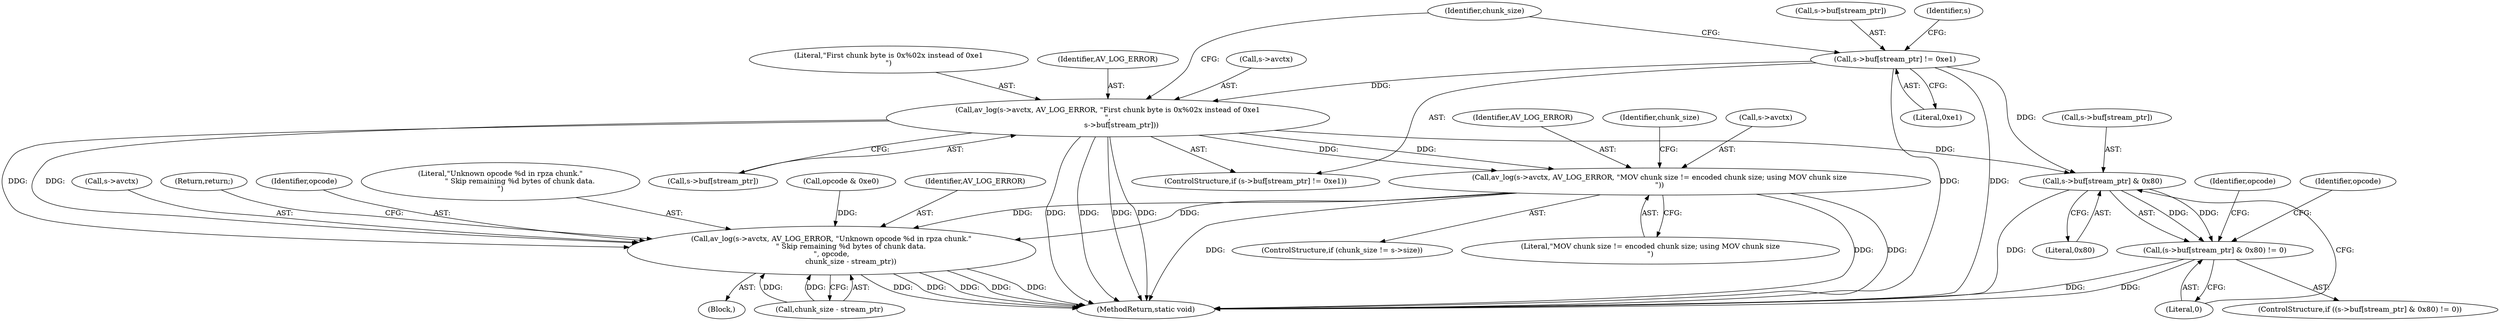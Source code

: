 digraph "0_FFmpeg_3819db745da2ac7fb3faacb116788c32f4753f34@array" {
"1000198" [label="(Call,av_log(s->avctx, AV_LOG_ERROR, \"First chunk byte is 0x%02x instead of 0xe1\n\",\n            s->buf[stream_ptr]))"];
"1000191" [label="(Call,s->buf[stream_ptr] != 0xe1)"];
"1000229" [label="(Call,av_log(s->avctx, AV_LOG_ERROR, \"MOV chunk size != encoded chunk size; using MOV chunk size\n\"))"];
"1000698" [label="(Call,av_log(s->avctx, AV_LOG_ERROR, \"Unknown opcode %d in rpza chunk.\"\n                 \" Skip remaining %d bytes of chunk data.\n\", opcode,\n                 chunk_size - stream_ptr))"];
"1000305" [label="(Call,s->buf[stream_ptr] & 0x80)"];
"1000304" [label="(Call,(s->buf[stream_ptr] & 0x80) != 0)"];
"1000324" [label="(Block,)"];
"1000312" [label="(Literal,0)"];
"1000705" [label="(Call,chunk_size - stream_ptr)"];
"1000699" [label="(Call,s->avctx)"];
"1000204" [label="(Call,s->buf[stream_ptr])"];
"1000199" [label="(Call,s->avctx)"];
"1000223" [label="(ControlStructure,if (chunk_size != s->size))"];
"1000303" [label="(ControlStructure,if ((s->buf[stream_ptr] & 0x80) != 0))"];
"1000315" [label="(Identifier,opcode)"];
"1000197" [label="(Literal,0xe1)"];
"1000236" [label="(Identifier,chunk_size)"];
"1000311" [label="(Literal,0x80)"];
"1000230" [label="(Call,s->avctx)"];
"1000191" [label="(Call,s->buf[stream_ptr] != 0xe1)"];
"1000708" [label="(Return,return;)"];
"1000190" [label="(ControlStructure,if (s->buf[stream_ptr] != 0xe1))"];
"1000304" [label="(Call,(s->buf[stream_ptr] & 0x80) != 0)"];
"1000322" [label="(Identifier,opcode)"];
"1000306" [label="(Call,s->buf[stream_ptr])"];
"1000200" [label="(Identifier,s)"];
"1000704" [label="(Identifier,opcode)"];
"1000198" [label="(Call,av_log(s->avctx, AV_LOG_ERROR, \"First chunk byte is 0x%02x instead of 0xe1\n\",\n            s->buf[stream_ptr]))"];
"1000703" [label="(Literal,\"Unknown opcode %d in rpza chunk.\"\n                 \" Skip remaining %d bytes of chunk data.\n\")"];
"1000192" [label="(Call,s->buf[stream_ptr])"];
"1000698" [label="(Call,av_log(s->avctx, AV_LOG_ERROR, \"Unknown opcode %d in rpza chunk.\"\n                 \" Skip remaining %d bytes of chunk data.\n\", opcode,\n                 chunk_size - stream_ptr))"];
"1000210" [label="(Identifier,chunk_size)"];
"1000321" [label="(Call,opcode & 0xe0)"];
"1000203" [label="(Literal,\"First chunk byte is 0x%02x instead of 0xe1\n\")"];
"1000234" [label="(Literal,\"MOV chunk size != encoded chunk size; using MOV chunk size\n\")"];
"1000233" [label="(Identifier,AV_LOG_ERROR)"];
"1000202" [label="(Identifier,AV_LOG_ERROR)"];
"1000702" [label="(Identifier,AV_LOG_ERROR)"];
"1000709" [label="(MethodReturn,static void)"];
"1000229" [label="(Call,av_log(s->avctx, AV_LOG_ERROR, \"MOV chunk size != encoded chunk size; using MOV chunk size\n\"))"];
"1000305" [label="(Call,s->buf[stream_ptr] & 0x80)"];
"1000198" -> "1000190"  [label="AST: "];
"1000198" -> "1000204"  [label="CFG: "];
"1000199" -> "1000198"  [label="AST: "];
"1000202" -> "1000198"  [label="AST: "];
"1000203" -> "1000198"  [label="AST: "];
"1000204" -> "1000198"  [label="AST: "];
"1000210" -> "1000198"  [label="CFG: "];
"1000198" -> "1000709"  [label="DDG: "];
"1000198" -> "1000709"  [label="DDG: "];
"1000198" -> "1000709"  [label="DDG: "];
"1000198" -> "1000709"  [label="DDG: "];
"1000191" -> "1000198"  [label="DDG: "];
"1000198" -> "1000229"  [label="DDG: "];
"1000198" -> "1000229"  [label="DDG: "];
"1000198" -> "1000305"  [label="DDG: "];
"1000198" -> "1000698"  [label="DDG: "];
"1000198" -> "1000698"  [label="DDG: "];
"1000191" -> "1000190"  [label="AST: "];
"1000191" -> "1000197"  [label="CFG: "];
"1000192" -> "1000191"  [label="AST: "];
"1000197" -> "1000191"  [label="AST: "];
"1000200" -> "1000191"  [label="CFG: "];
"1000210" -> "1000191"  [label="CFG: "];
"1000191" -> "1000709"  [label="DDG: "];
"1000191" -> "1000709"  [label="DDG: "];
"1000191" -> "1000305"  [label="DDG: "];
"1000229" -> "1000223"  [label="AST: "];
"1000229" -> "1000234"  [label="CFG: "];
"1000230" -> "1000229"  [label="AST: "];
"1000233" -> "1000229"  [label="AST: "];
"1000234" -> "1000229"  [label="AST: "];
"1000236" -> "1000229"  [label="CFG: "];
"1000229" -> "1000709"  [label="DDG: "];
"1000229" -> "1000709"  [label="DDG: "];
"1000229" -> "1000709"  [label="DDG: "];
"1000229" -> "1000698"  [label="DDG: "];
"1000229" -> "1000698"  [label="DDG: "];
"1000698" -> "1000324"  [label="AST: "];
"1000698" -> "1000705"  [label="CFG: "];
"1000699" -> "1000698"  [label="AST: "];
"1000702" -> "1000698"  [label="AST: "];
"1000703" -> "1000698"  [label="AST: "];
"1000704" -> "1000698"  [label="AST: "];
"1000705" -> "1000698"  [label="AST: "];
"1000708" -> "1000698"  [label="CFG: "];
"1000698" -> "1000709"  [label="DDG: "];
"1000698" -> "1000709"  [label="DDG: "];
"1000698" -> "1000709"  [label="DDG: "];
"1000698" -> "1000709"  [label="DDG: "];
"1000698" -> "1000709"  [label="DDG: "];
"1000321" -> "1000698"  [label="DDG: "];
"1000705" -> "1000698"  [label="DDG: "];
"1000705" -> "1000698"  [label="DDG: "];
"1000305" -> "1000304"  [label="AST: "];
"1000305" -> "1000311"  [label="CFG: "];
"1000306" -> "1000305"  [label="AST: "];
"1000311" -> "1000305"  [label="AST: "];
"1000312" -> "1000305"  [label="CFG: "];
"1000305" -> "1000709"  [label="DDG: "];
"1000305" -> "1000304"  [label="DDG: "];
"1000305" -> "1000304"  [label="DDG: "];
"1000304" -> "1000303"  [label="AST: "];
"1000304" -> "1000312"  [label="CFG: "];
"1000312" -> "1000304"  [label="AST: "];
"1000315" -> "1000304"  [label="CFG: "];
"1000322" -> "1000304"  [label="CFG: "];
"1000304" -> "1000709"  [label="DDG: "];
"1000304" -> "1000709"  [label="DDG: "];
}
